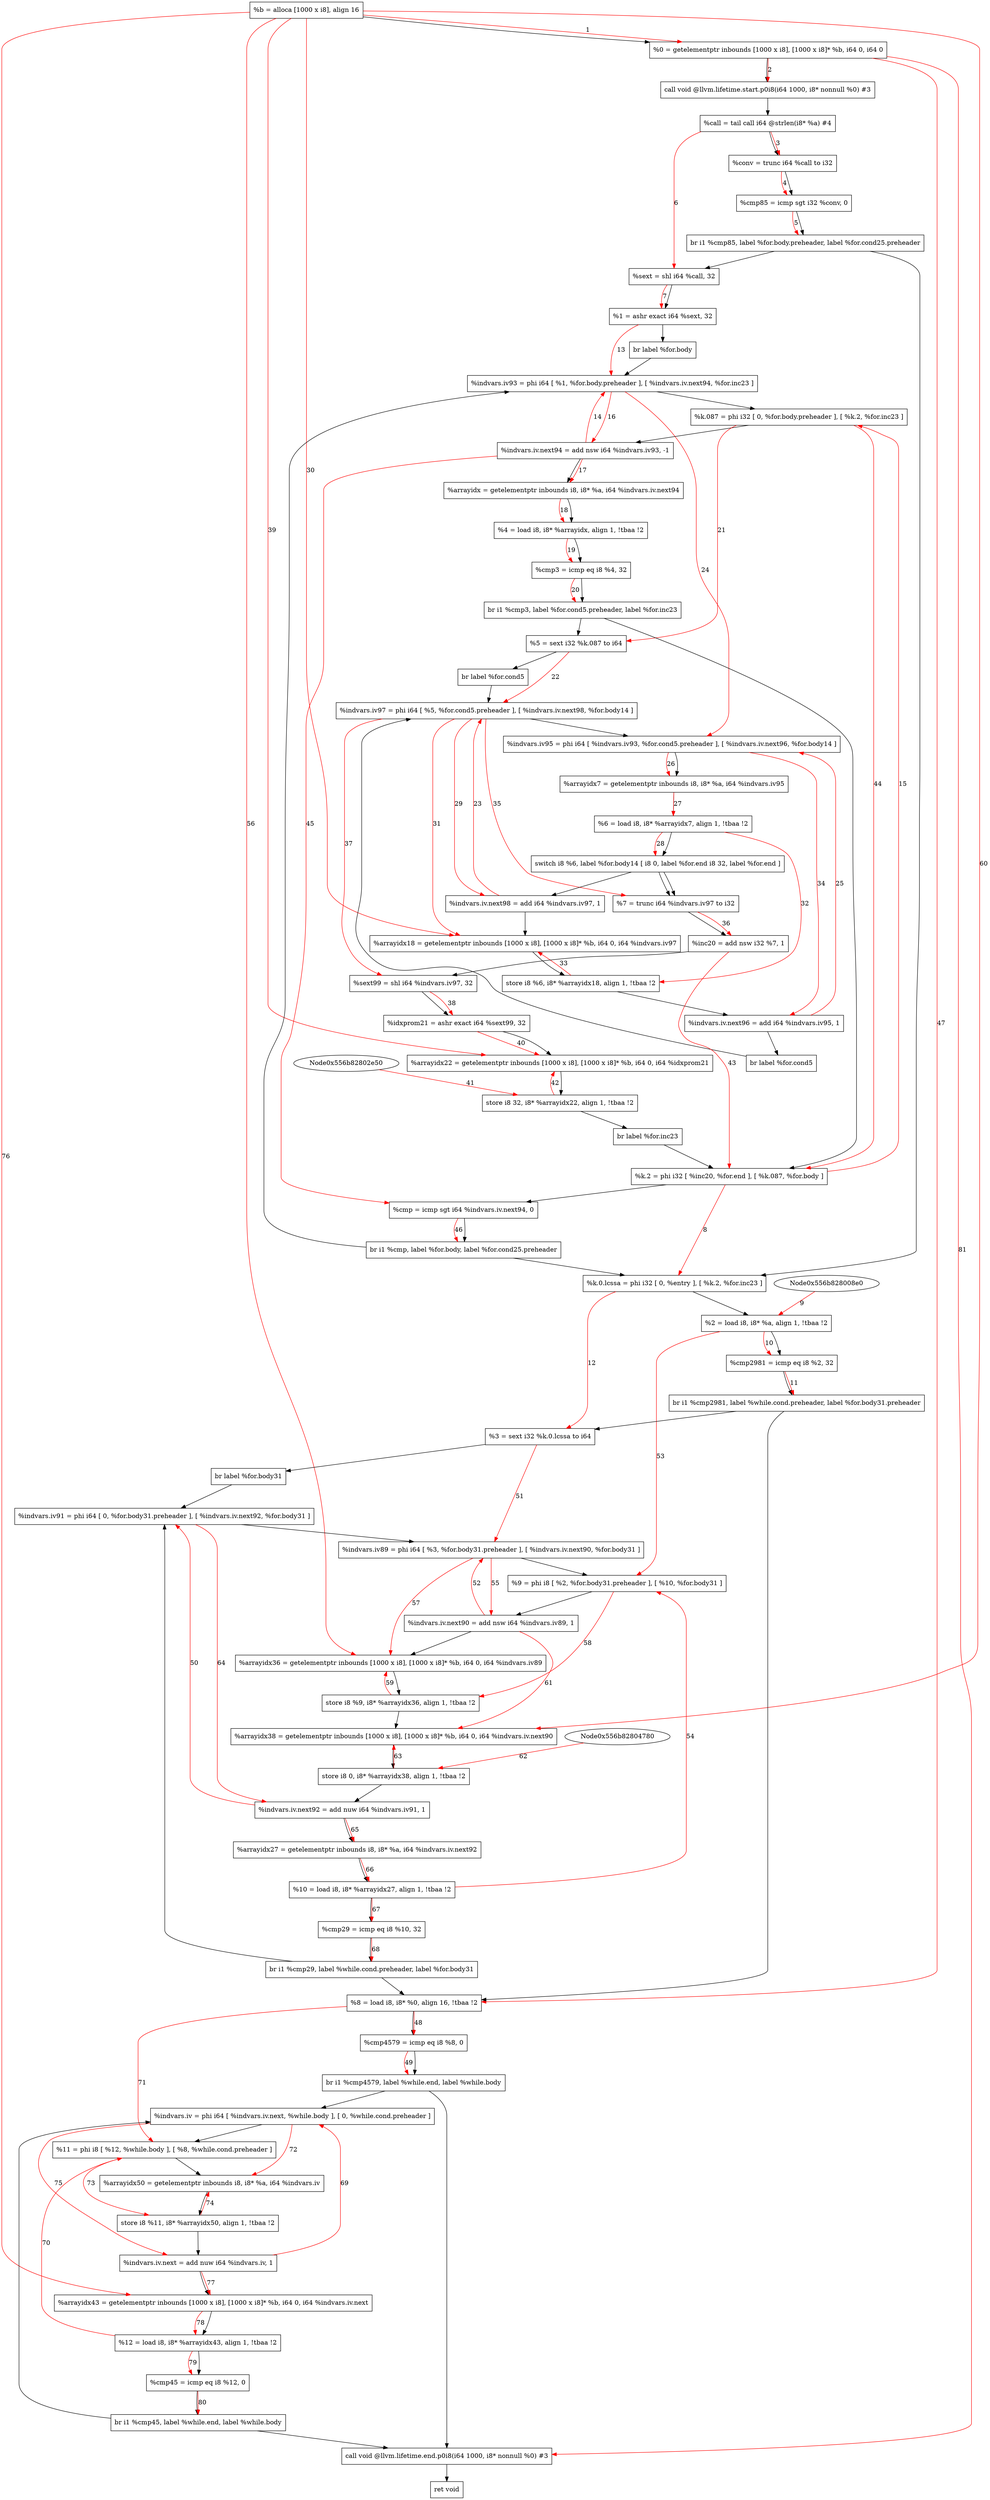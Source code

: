 digraph "CDFG for'func' function" {
	Node0x556b82800a78[shape=record, label="  %b = alloca [1000 x i8], align 16"]
	Node0x556b82801178[shape=record, label="  %0 = getelementptr inbounds [1000 x i8], [1000 x i8]* %b, i64 0, i64 0"]
	Node0x556b82801598[shape=record, label="  call void @llvm.lifetime.start.p0i8(i64 1000, i8* nonnull %0) #3"]
	Node0x556b82801710[shape=record, label="  %call = tail call i64 @strlen(i8* %a) #4"]
	Node0x556b828017e8[shape=record, label="  %conv = trunc i64 %call to i32"]
	Node0x556b828018b0[shape=record, label="  %cmp85 = icmp sgt i32 %conv, 0"]
	Node0x556b82794228[shape=record, label="  br i1 %cmp85, label %for.body.preheader, label %for.cond25.preheader"]
	Node0x556b82801ba0[shape=record, label="  %sext = shl i64 %call, 32"]
	Node0x556b82801c10[shape=record, label="  %1 = ashr exact i64 %sext, 32"]
	Node0x556b82801d08[shape=record, label="  br label %for.body"]
	Node0x556b82801e68[shape=record, label="  %k.0.lcssa = phi i32 [ 0, %entry ], [ %k.2, %for.inc23 ]"]
	Node0x556b82801f48[shape=record, label="  %2 = load i8, i8* %a, align 1, !tbaa !2"]
	Node0x556b82802eb0[shape=record, label="  %cmp2981 = icmp eq i8 %2, 32"]
	Node0x556b82794468[shape=record, label="  br i1 %cmp2981, label %while.cond.preheader, label %for.body31.preheader"]
	Node0x556b82803258[shape=record, label="  %3 = sext i32 %k.0.lcssa to i64"]
	Node0x556b82803388[shape=record, label="  br label %for.body31"]
	Node0x556b82803438[shape=record, label="  %indvars.iv93 = phi i64 [ %1, %for.body.preheader ], [ %indvars.iv.next94, %for.inc23 ]"]
	Node0x556b82803538[shape=record, label="  %k.087 = phi i32 [ 0, %for.body.preheader ], [ %k.2, %for.inc23 ]"]
	Node0x556b82803620[shape=record, label="  %indvars.iv.next94 = add nsw i64 %indvars.iv93, -1"]
	Node0x556b828036c0[shape=record, label="  %arrayidx = getelementptr inbounds i8, i8* %a, i64 %indvars.iv.next94"]
	Node0x556b828019d8[shape=record, label="  %4 = load i8, i8* %arrayidx, align 1, !tbaa !2"]
	Node0x556b82803da0[shape=record, label="  %cmp3 = icmp eq i8 %4, 32"]
	Node0x556b82794588[shape=record, label="  br i1 %cmp3, label %for.cond5.preheader, label %for.inc23"]
	Node0x556b82803e48[shape=record, label="  %5 = sext i32 %k.087 to i64"]
	Node0x556b82803f78[shape=record, label="  br label %for.cond5"]
	Node0x556b828040d8[shape=record, label="  %indvars.iv97 = phi i64 [ %5, %for.cond5.preheader ], [ %indvars.iv.next98, %for.body14 ]"]
	Node0x556b828045d8[shape=record, label="  %indvars.iv95 = phi i64 [ %indvars.iv93, %for.cond5.preheader ], [ %indvars.iv.next96, %for.body14 ]"]
	Node0x556b828046a0[shape=record, label="  %arrayidx7 = getelementptr inbounds i8, i8* %a, i64 %indvars.iv95"]
	Node0x556b82804738[shape=record, label="  %6 = load i8, i8* %arrayidx7, align 1, !tbaa !2"]
	Node0x556b82804888[shape=record, label="  switch i8 %6, label %for.body14 [
    i8 0, label %for.end
    i8 32, label %for.end
  ]"]
	Node0x556b82804a00[shape=record, label="  %indvars.iv.next98 = add i64 %indvars.iv97, 1"]
	Node0x556b82804a88[shape=record, label="  %arrayidx18 = getelementptr inbounds [1000 x i8], [1000 x i8]* %b, i64 0, i64 %indvars.iv97"]
	Node0x556b82804b10[shape=record, label="  store i8 %6, i8* %arrayidx18, align 1, !tbaa !2"]
	Node0x556b82804b90[shape=record, label="  %indvars.iv.next96 = add i64 %indvars.iv95, 1"]
	Node0x556b82804568[shape=record, label="  br label %for.cond5"]
	Node0x556b82804838[shape=record, label="  %7 = trunc i64 %indvars.iv97 to i32"]
	Node0x556b82804c00[shape=record, label="  %inc20 = add nsw i32 %7, 1"]
	Node0x556b82804c70[shape=record, label="  %sext99 = shl i64 %indvars.iv97, 32"]
	Node0x556b82804ce0[shape=record, label="  %idxprom21 = ashr exact i64 %sext99, 32"]
	Node0x556b82804d68[shape=record, label="  %arrayidx22 = getelementptr inbounds [1000 x i8], [1000 x i8]* %b, i64 0, i64 %idxprom21"]
	Node0x556b82804df0[shape=record, label="  store i8 32, i8* %arrayidx22, align 1, !tbaa !2"]
	Node0x556b82803f18[shape=record, label="  br label %for.inc23"]
	Node0x556b82804e48[shape=record, label="  %k.2 = phi i32 [ %inc20, %for.end ], [ %k.087, %for.body ]"]
	Node0x556b82804f40[shape=record, label="  %cmp = icmp sgt i64 %indvars.iv.next94, 0"]
	Node0x556b82804fe8[shape=record, label="  br i1 %cmp, label %for.body, label %for.cond25.preheader"]
	Node0x556b82803158[shape=record, label="  %8 = load i8, i8* %0, align 16, !tbaa !2"]
	Node0x556b828050f0[shape=record, label="  %cmp4579 = icmp eq i8 %8, 0"]
	Node0x556b828051f8[shape=record, label="  br i1 %cmp4579, label %while.end, label %while.body"]
	Node0x556b828052c8[shape=record, label="  %indvars.iv91 = phi i64 [ 0, %for.body31.preheader ], [ %indvars.iv.next92, %for.body31 ]"]
	Node0x556b82805418[shape=record, label="  %indvars.iv89 = phi i64 [ %3, %for.body31.preheader ], [ %indvars.iv.next90, %for.body31 ]"]
	Node0x556b82805d68[shape=record, label="  %9 = phi i8 [ %2, %for.body31.preheader ], [ %10, %for.body31 ]"]
	Node0x556b82805e30[shape=record, label="  %indvars.iv.next90 = add nsw i64 %indvars.iv89, 1"]
	Node0x556b82805eb8[shape=record, label="  %arrayidx36 = getelementptr inbounds [1000 x i8], [1000 x i8]* %b, i64 0, i64 %indvars.iv89"]
	Node0x556b82805f40[shape=record, label="  store i8 %9, i8* %arrayidx36, align 1, !tbaa !2"]
	Node0x556b82806038[shape=record, label="  %arrayidx38 = getelementptr inbounds [1000 x i8], [1000 x i8]* %b, i64 0, i64 %indvars.iv.next90"]
	Node0x556b828060c0[shape=record, label="  store i8 0, i8* %arrayidx38, align 1, !tbaa !2"]
	Node0x556b82806140[shape=record, label="  %indvars.iv.next92 = add nuw i64 %indvars.iv91, 1"]
	Node0x556b828061b0[shape=record, label="  %arrayidx27 = getelementptr inbounds i8, i8* %a, i64 %indvars.iv.next92"]
	Node0x556b82803328[shape=record, label="  %10 = load i8, i8* %arrayidx27, align 1, !tbaa !2"]
	Node0x556b82806230[shape=record, label="  %cmp29 = icmp eq i8 %10, 32"]
	Node0x556b828062b8[shape=record, label="  br i1 %cmp29, label %while.cond.preheader, label %for.body31"]
	Node0x556b82806338[shape=record, label="  %indvars.iv = phi i64 [ %indvars.iv.next, %while.body ], [ 0, %while.cond.preheader ]"]
	Node0x556b82806a58[shape=record, label="  %11 = phi i8 [ %12, %while.body ], [ %8, %while.cond.preheader ]"]
	Node0x556b82806b20[shape=record, label="  %arrayidx50 = getelementptr inbounds i8, i8* %a, i64 %indvars.iv"]
	Node0x556b82806ba0[shape=record, label="  store i8 %11, i8* %arrayidx50, align 1, !tbaa !2"]
	Node0x556b82806c20[shape=record, label="  %indvars.iv.next = add nuw i64 %indvars.iv, 1"]
	Node0x556b82806ca8[shape=record, label="  %arrayidx43 = getelementptr inbounds [1000 x i8], [1000 x i8]* %b, i64 0, i64 %indvars.iv.next"]
	Node0x556b82801e18[shape=record, label="  %12 = load i8, i8* %arrayidx43, align 1, !tbaa !2"]
	Node0x556b82806d30[shape=record, label="  %cmp45 = icmp eq i8 %12, 0"]
	Node0x556b82806db8[shape=record, label="  br i1 %cmp45, label %while.end, label %while.body"]
	Node0x556b82806f68[shape=record, label="  call void @llvm.lifetime.end.p0i8(i64 1000, i8* nonnull %0) #3"]
	Node0x556b82805d20[shape=record, label="  ret void"]
	Node0x556b82800a78 -> Node0x556b82801178
	Node0x556b82801178 -> Node0x556b82801598
	Node0x556b82801598 -> Node0x556b82801710
	Node0x556b82801710 -> Node0x556b828017e8
	Node0x556b828017e8 -> Node0x556b828018b0
	Node0x556b828018b0 -> Node0x556b82794228
	Node0x556b82794228 -> Node0x556b82801ba0
	Node0x556b82794228 -> Node0x556b82801e68
	Node0x556b82801ba0 -> Node0x556b82801c10
	Node0x556b82801c10 -> Node0x556b82801d08
	Node0x556b82801d08 -> Node0x556b82803438
	Node0x556b82801e68 -> Node0x556b82801f48
	Node0x556b82801f48 -> Node0x556b82802eb0
	Node0x556b82802eb0 -> Node0x556b82794468
	Node0x556b82794468 -> Node0x556b82803158
	Node0x556b82794468 -> Node0x556b82803258
	Node0x556b82803258 -> Node0x556b82803388
	Node0x556b82803388 -> Node0x556b828052c8
	Node0x556b82803438 -> Node0x556b82803538
	Node0x556b82803538 -> Node0x556b82803620
	Node0x556b82803620 -> Node0x556b828036c0
	Node0x556b828036c0 -> Node0x556b828019d8
	Node0x556b828019d8 -> Node0x556b82803da0
	Node0x556b82803da0 -> Node0x556b82794588
	Node0x556b82794588 -> Node0x556b82803e48
	Node0x556b82794588 -> Node0x556b82804e48
	Node0x556b82803e48 -> Node0x556b82803f78
	Node0x556b82803f78 -> Node0x556b828040d8
	Node0x556b828040d8 -> Node0x556b828045d8
	Node0x556b828045d8 -> Node0x556b828046a0
	Node0x556b828046a0 -> Node0x556b82804738
	Node0x556b82804738 -> Node0x556b82804888
	Node0x556b82804888 -> Node0x556b82804a00
	Node0x556b82804888 -> Node0x556b82804838
	Node0x556b82804888 -> Node0x556b82804838
	Node0x556b82804a00 -> Node0x556b82804a88
	Node0x556b82804a88 -> Node0x556b82804b10
	Node0x556b82804b10 -> Node0x556b82804b90
	Node0x556b82804b90 -> Node0x556b82804568
	Node0x556b82804568 -> Node0x556b828040d8
	Node0x556b82804838 -> Node0x556b82804c00
	Node0x556b82804c00 -> Node0x556b82804c70
	Node0x556b82804c70 -> Node0x556b82804ce0
	Node0x556b82804ce0 -> Node0x556b82804d68
	Node0x556b82804d68 -> Node0x556b82804df0
	Node0x556b82804df0 -> Node0x556b82803f18
	Node0x556b82803f18 -> Node0x556b82804e48
	Node0x556b82804e48 -> Node0x556b82804f40
	Node0x556b82804f40 -> Node0x556b82804fe8
	Node0x556b82804fe8 -> Node0x556b82803438
	Node0x556b82804fe8 -> Node0x556b82801e68
	Node0x556b82803158 -> Node0x556b828050f0
	Node0x556b828050f0 -> Node0x556b828051f8
	Node0x556b828051f8 -> Node0x556b82806f68
	Node0x556b828051f8 -> Node0x556b82806338
	Node0x556b828052c8 -> Node0x556b82805418
	Node0x556b82805418 -> Node0x556b82805d68
	Node0x556b82805d68 -> Node0x556b82805e30
	Node0x556b82805e30 -> Node0x556b82805eb8
	Node0x556b82805eb8 -> Node0x556b82805f40
	Node0x556b82805f40 -> Node0x556b82806038
	Node0x556b82806038 -> Node0x556b828060c0
	Node0x556b828060c0 -> Node0x556b82806140
	Node0x556b82806140 -> Node0x556b828061b0
	Node0x556b828061b0 -> Node0x556b82803328
	Node0x556b82803328 -> Node0x556b82806230
	Node0x556b82806230 -> Node0x556b828062b8
	Node0x556b828062b8 -> Node0x556b82803158
	Node0x556b828062b8 -> Node0x556b828052c8
	Node0x556b82806338 -> Node0x556b82806a58
	Node0x556b82806a58 -> Node0x556b82806b20
	Node0x556b82806b20 -> Node0x556b82806ba0
	Node0x556b82806ba0 -> Node0x556b82806c20
	Node0x556b82806c20 -> Node0x556b82806ca8
	Node0x556b82806ca8 -> Node0x556b82801e18
	Node0x556b82801e18 -> Node0x556b82806d30
	Node0x556b82806d30 -> Node0x556b82806db8
	Node0x556b82806db8 -> Node0x556b82806f68
	Node0x556b82806db8 -> Node0x556b82806338
	Node0x556b82806f68 -> Node0x556b82805d20
edge [color=red]
	Node0x556b82800a78 -> Node0x556b82801178[label="1"]
	Node0x556b82801178 -> Node0x556b82801598[label="2"]
	Node0x556b82801710 -> Node0x556b828017e8[label="3"]
	Node0x556b828017e8 -> Node0x556b828018b0[label="4"]
	Node0x556b828018b0 -> Node0x556b82794228[label="5"]
	Node0x556b82801710 -> Node0x556b82801ba0[label="6"]
	Node0x556b82801ba0 -> Node0x556b82801c10[label="7"]
	Node0x556b82804e48 -> Node0x556b82801e68[label="8"]
	Node0x556b828008e0 -> Node0x556b82801f48[label="9"]
	Node0x556b82801f48 -> Node0x556b82802eb0[label="10"]
	Node0x556b82802eb0 -> Node0x556b82794468[label="11"]
	Node0x556b82801e68 -> Node0x556b82803258[label="12"]
	Node0x556b82801c10 -> Node0x556b82803438[label="13"]
	Node0x556b82803620 -> Node0x556b82803438[label="14"]
	Node0x556b82804e48 -> Node0x556b82803538[label="15"]
	Node0x556b82803438 -> Node0x556b82803620[label="16"]
	Node0x556b82803620 -> Node0x556b828036c0[label="17"]
	Node0x556b828036c0 -> Node0x556b828019d8[label="18"]
	Node0x556b828019d8 -> Node0x556b82803da0[label="19"]
	Node0x556b82803da0 -> Node0x556b82794588[label="20"]
	Node0x556b82803538 -> Node0x556b82803e48[label="21"]
	Node0x556b82803e48 -> Node0x556b828040d8[label="22"]
	Node0x556b82804a00 -> Node0x556b828040d8[label="23"]
	Node0x556b82803438 -> Node0x556b828045d8[label="24"]
	Node0x556b82804b90 -> Node0x556b828045d8[label="25"]
	Node0x556b828045d8 -> Node0x556b828046a0[label="26"]
	Node0x556b828046a0 -> Node0x556b82804738[label="27"]
	Node0x556b82804738 -> Node0x556b82804888[label="28"]
	Node0x556b828040d8 -> Node0x556b82804a00[label="29"]
	Node0x556b82800a78 -> Node0x556b82804a88[label="30"]
	Node0x556b828040d8 -> Node0x556b82804a88[label="31"]
	Node0x556b82804738 -> Node0x556b82804b10[label="32"]
	Node0x556b82804b10 -> Node0x556b82804a88[label="33"]
	Node0x556b828045d8 -> Node0x556b82804b90[label="34"]
	Node0x556b828040d8 -> Node0x556b82804838[label="35"]
	Node0x556b82804838 -> Node0x556b82804c00[label="36"]
	Node0x556b828040d8 -> Node0x556b82804c70[label="37"]
	Node0x556b82804c70 -> Node0x556b82804ce0[label="38"]
	Node0x556b82800a78 -> Node0x556b82804d68[label="39"]
	Node0x556b82804ce0 -> Node0x556b82804d68[label="40"]
	Node0x556b82802e50 -> Node0x556b82804df0[label="41"]
	Node0x556b82804df0 -> Node0x556b82804d68[label="42"]
	Node0x556b82804c00 -> Node0x556b82804e48[label="43"]
	Node0x556b82803538 -> Node0x556b82804e48[label="44"]
	Node0x556b82803620 -> Node0x556b82804f40[label="45"]
	Node0x556b82804f40 -> Node0x556b82804fe8[label="46"]
	Node0x556b82801178 -> Node0x556b82803158[label="47"]
	Node0x556b82803158 -> Node0x556b828050f0[label="48"]
	Node0x556b828050f0 -> Node0x556b828051f8[label="49"]
	Node0x556b82806140 -> Node0x556b828052c8[label="50"]
	Node0x556b82803258 -> Node0x556b82805418[label="51"]
	Node0x556b82805e30 -> Node0x556b82805418[label="52"]
	Node0x556b82801f48 -> Node0x556b82805d68[label="53"]
	Node0x556b82803328 -> Node0x556b82805d68[label="54"]
	Node0x556b82805418 -> Node0x556b82805e30[label="55"]
	Node0x556b82800a78 -> Node0x556b82805eb8[label="56"]
	Node0x556b82805418 -> Node0x556b82805eb8[label="57"]
	Node0x556b82805d68 -> Node0x556b82805f40[label="58"]
	Node0x556b82805f40 -> Node0x556b82805eb8[label="59"]
	Node0x556b82800a78 -> Node0x556b82806038[label="60"]
	Node0x556b82805e30 -> Node0x556b82806038[label="61"]
	Node0x556b82804780 -> Node0x556b828060c0[label="62"]
	Node0x556b828060c0 -> Node0x556b82806038[label="63"]
	Node0x556b828052c8 -> Node0x556b82806140[label="64"]
	Node0x556b82806140 -> Node0x556b828061b0[label="65"]
	Node0x556b828061b0 -> Node0x556b82803328[label="66"]
	Node0x556b82803328 -> Node0x556b82806230[label="67"]
	Node0x556b82806230 -> Node0x556b828062b8[label="68"]
	Node0x556b82806c20 -> Node0x556b82806338[label="69"]
	Node0x556b82801e18 -> Node0x556b82806a58[label="70"]
	Node0x556b82803158 -> Node0x556b82806a58[label="71"]
	Node0x556b82806338 -> Node0x556b82806b20[label="72"]
	Node0x556b82806a58 -> Node0x556b82806ba0[label="73"]
	Node0x556b82806ba0 -> Node0x556b82806b20[label="74"]
	Node0x556b82806338 -> Node0x556b82806c20[label="75"]
	Node0x556b82800a78 -> Node0x556b82806ca8[label="76"]
	Node0x556b82806c20 -> Node0x556b82806ca8[label="77"]
	Node0x556b82806ca8 -> Node0x556b82801e18[label="78"]
	Node0x556b82801e18 -> Node0x556b82806d30[label="79"]
	Node0x556b82806d30 -> Node0x556b82806db8[label="80"]
	Node0x556b82801178 -> Node0x556b82806f68[label="81"]
}
